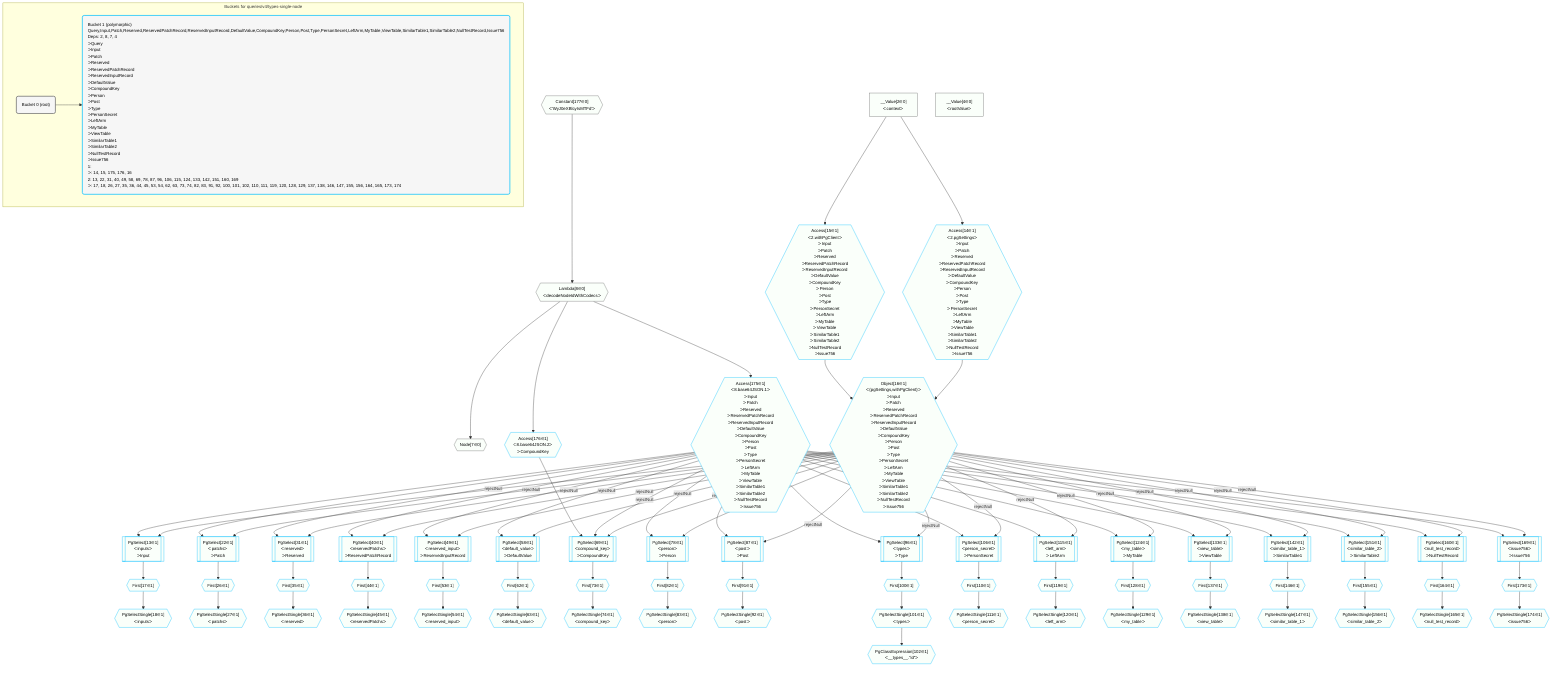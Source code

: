 %%{init: {'themeVariables': { 'fontSize': '12px'}}}%%
graph TD
    classDef path fill:#eee,stroke:#000,color:#000
    classDef plan fill:#fff,stroke-width:1px,color:#000
    classDef itemplan fill:#fff,stroke-width:2px,color:#000
    classDef unbatchedplan fill:#dff,stroke-width:1px,color:#000
    classDef sideeffectplan fill:#fcc,stroke-width:2px,color:#000
    classDef bucket fill:#f6f6f6,color:#000,stroke-width:2px,text-align:left


    %% plan dependencies
    Node7{{"Node[7∈0]"}}:::plan
    Lambda8{{"Lambda[8∈0]<br />ᐸdecodeNodeIdWithCodecsᐳ"}}:::plan
    Lambda8 --> Node7
    Constant177{{"Constant[177∈0]<br />ᐸ'WyJ0eXBlcyIsMTFd'ᐳ"}}:::plan
    Constant177 --> Lambda8
    __Value2["__Value[2∈0]<br />ᐸcontextᐳ"]:::plan
    __Value4["__Value[4∈0]<br />ᐸrootValueᐳ"]:::plan
    PgSelect69[["PgSelect[69∈1]<br />ᐸcompound_keyᐳ<br />ᐳCompoundKey"]]:::plan
    Object16{{"Object[16∈1]<br />ᐸ{pgSettings,withPgClient}ᐳ<br />ᐳInput<br />ᐳPatch<br />ᐳReserved<br />ᐳReservedPatchRecord<br />ᐳReservedInputRecord<br />ᐳDefaultValue<br />ᐳCompoundKey<br />ᐳPerson<br />ᐳPost<br />ᐳType<br />ᐳPersonSecret<br />ᐳLeftArm<br />ᐳMyTable<br />ᐳViewTable<br />ᐳSimilarTable1<br />ᐳSimilarTable2<br />ᐳNullTestRecord<br />ᐳIssue756"}}:::plan
    Access175{{"Access[175∈1]<br />ᐸ8.base64JSON.1ᐳ<br />ᐳInput<br />ᐳPatch<br />ᐳReserved<br />ᐳReservedPatchRecord<br />ᐳReservedInputRecord<br />ᐳDefaultValue<br />ᐳCompoundKey<br />ᐳPerson<br />ᐳPost<br />ᐳType<br />ᐳPersonSecret<br />ᐳLeftArm<br />ᐳMyTable<br />ᐳViewTable<br />ᐳSimilarTable1<br />ᐳSimilarTable2<br />ᐳNullTestRecord<br />ᐳIssue756"}}:::plan
    Access176{{"Access[176∈1]<br />ᐸ8.base64JSON.2ᐳ<br />ᐳCompoundKey"}}:::plan
    Object16 -->|rejectNull| PgSelect69
    Access175 -->|rejectNull| PgSelect69
    Access176 --> PgSelect69
    PgSelect13[["PgSelect[13∈1]<br />ᐸinputsᐳ<br />ᐳInput"]]:::plan
    Object16 -->|rejectNull| PgSelect13
    Access175 --> PgSelect13
    Access14{{"Access[14∈1]<br />ᐸ2.pgSettingsᐳ<br />ᐳInput<br />ᐳPatch<br />ᐳReserved<br />ᐳReservedPatchRecord<br />ᐳReservedInputRecord<br />ᐳDefaultValue<br />ᐳCompoundKey<br />ᐳPerson<br />ᐳPost<br />ᐳType<br />ᐳPersonSecret<br />ᐳLeftArm<br />ᐳMyTable<br />ᐳViewTable<br />ᐳSimilarTable1<br />ᐳSimilarTable2<br />ᐳNullTestRecord<br />ᐳIssue756"}}:::plan
    Access15{{"Access[15∈1]<br />ᐸ2.withPgClientᐳ<br />ᐳInput<br />ᐳPatch<br />ᐳReserved<br />ᐳReservedPatchRecord<br />ᐳReservedInputRecord<br />ᐳDefaultValue<br />ᐳCompoundKey<br />ᐳPerson<br />ᐳPost<br />ᐳType<br />ᐳPersonSecret<br />ᐳLeftArm<br />ᐳMyTable<br />ᐳViewTable<br />ᐳSimilarTable1<br />ᐳSimilarTable2<br />ᐳNullTestRecord<br />ᐳIssue756"}}:::plan
    Access14 & Access15 --> Object16
    PgSelect22[["PgSelect[22∈1]<br />ᐸpatchsᐳ<br />ᐳPatch"]]:::plan
    Object16 -->|rejectNull| PgSelect22
    Access175 --> PgSelect22
    PgSelect31[["PgSelect[31∈1]<br />ᐸreservedᐳ<br />ᐳReserved"]]:::plan
    Object16 -->|rejectNull| PgSelect31
    Access175 --> PgSelect31
    PgSelect40[["PgSelect[40∈1]<br />ᐸreservedPatchsᐳ<br />ᐳReservedPatchRecord"]]:::plan
    Object16 -->|rejectNull| PgSelect40
    Access175 --> PgSelect40
    PgSelect49[["PgSelect[49∈1]<br />ᐸreserved_inputᐳ<br />ᐳReservedInputRecord"]]:::plan
    Object16 -->|rejectNull| PgSelect49
    Access175 --> PgSelect49
    PgSelect58[["PgSelect[58∈1]<br />ᐸdefault_valueᐳ<br />ᐳDefaultValue"]]:::plan
    Object16 -->|rejectNull| PgSelect58
    Access175 --> PgSelect58
    PgSelect78[["PgSelect[78∈1]<br />ᐸpersonᐳ<br />ᐳPerson"]]:::plan
    Object16 -->|rejectNull| PgSelect78
    Access175 --> PgSelect78
    PgSelect87[["PgSelect[87∈1]<br />ᐸpostᐳ<br />ᐳPost"]]:::plan
    Object16 -->|rejectNull| PgSelect87
    Access175 --> PgSelect87
    PgSelect96[["PgSelect[96∈1]<br />ᐸtypesᐳ<br />ᐳType"]]:::plan
    Object16 -->|rejectNull| PgSelect96
    Access175 --> PgSelect96
    PgSelect106[["PgSelect[106∈1]<br />ᐸperson_secretᐳ<br />ᐳPersonSecret"]]:::plan
    Object16 -->|rejectNull| PgSelect106
    Access175 --> PgSelect106
    PgSelect115[["PgSelect[115∈1]<br />ᐸleft_armᐳ<br />ᐳLeftArm"]]:::plan
    Object16 -->|rejectNull| PgSelect115
    Access175 --> PgSelect115
    PgSelect124[["PgSelect[124∈1]<br />ᐸmy_tableᐳ<br />ᐳMyTable"]]:::plan
    Object16 -->|rejectNull| PgSelect124
    Access175 --> PgSelect124
    PgSelect133[["PgSelect[133∈1]<br />ᐸview_tableᐳ<br />ᐳViewTable"]]:::plan
    Object16 -->|rejectNull| PgSelect133
    Access175 --> PgSelect133
    PgSelect142[["PgSelect[142∈1]<br />ᐸsimilar_table_1ᐳ<br />ᐳSimilarTable1"]]:::plan
    Object16 -->|rejectNull| PgSelect142
    Access175 --> PgSelect142
    PgSelect151[["PgSelect[151∈1]<br />ᐸsimilar_table_2ᐳ<br />ᐳSimilarTable2"]]:::plan
    Object16 -->|rejectNull| PgSelect151
    Access175 --> PgSelect151
    PgSelect160[["PgSelect[160∈1]<br />ᐸnull_test_recordᐳ<br />ᐳNullTestRecord"]]:::plan
    Object16 -->|rejectNull| PgSelect160
    Access175 --> PgSelect160
    PgSelect169[["PgSelect[169∈1]<br />ᐸissue756ᐳ<br />ᐳIssue756"]]:::plan
    Object16 -->|rejectNull| PgSelect169
    Access175 --> PgSelect169
    __Value2 --> Access14
    __Value2 --> Access15
    First17{{"First[17∈1]"}}:::plan
    PgSelect13 --> First17
    PgSelectSingle18{{"PgSelectSingle[18∈1]<br />ᐸinputsᐳ"}}:::plan
    First17 --> PgSelectSingle18
    First26{{"First[26∈1]"}}:::plan
    PgSelect22 --> First26
    PgSelectSingle27{{"PgSelectSingle[27∈1]<br />ᐸpatchsᐳ"}}:::plan
    First26 --> PgSelectSingle27
    First35{{"First[35∈1]"}}:::plan
    PgSelect31 --> First35
    PgSelectSingle36{{"PgSelectSingle[36∈1]<br />ᐸreservedᐳ"}}:::plan
    First35 --> PgSelectSingle36
    First44{{"First[44∈1]"}}:::plan
    PgSelect40 --> First44
    PgSelectSingle45{{"PgSelectSingle[45∈1]<br />ᐸreservedPatchsᐳ"}}:::plan
    First44 --> PgSelectSingle45
    First53{{"First[53∈1]"}}:::plan
    PgSelect49 --> First53
    PgSelectSingle54{{"PgSelectSingle[54∈1]<br />ᐸreserved_inputᐳ"}}:::plan
    First53 --> PgSelectSingle54
    First62{{"First[62∈1]"}}:::plan
    PgSelect58 --> First62
    PgSelectSingle63{{"PgSelectSingle[63∈1]<br />ᐸdefault_valueᐳ"}}:::plan
    First62 --> PgSelectSingle63
    First73{{"First[73∈1]"}}:::plan
    PgSelect69 --> First73
    PgSelectSingle74{{"PgSelectSingle[74∈1]<br />ᐸcompound_keyᐳ"}}:::plan
    First73 --> PgSelectSingle74
    First82{{"First[82∈1]"}}:::plan
    PgSelect78 --> First82
    PgSelectSingle83{{"PgSelectSingle[83∈1]<br />ᐸpersonᐳ"}}:::plan
    First82 --> PgSelectSingle83
    First91{{"First[91∈1]"}}:::plan
    PgSelect87 --> First91
    PgSelectSingle92{{"PgSelectSingle[92∈1]<br />ᐸpostᐳ"}}:::plan
    First91 --> PgSelectSingle92
    First100{{"First[100∈1]"}}:::plan
    PgSelect96 --> First100
    PgSelectSingle101{{"PgSelectSingle[101∈1]<br />ᐸtypesᐳ"}}:::plan
    First100 --> PgSelectSingle101
    PgClassExpression102{{"PgClassExpression[102∈1]<br />ᐸ__types__.”id”ᐳ"}}:::plan
    PgSelectSingle101 --> PgClassExpression102
    First110{{"First[110∈1]"}}:::plan
    PgSelect106 --> First110
    PgSelectSingle111{{"PgSelectSingle[111∈1]<br />ᐸperson_secretᐳ"}}:::plan
    First110 --> PgSelectSingle111
    First119{{"First[119∈1]"}}:::plan
    PgSelect115 --> First119
    PgSelectSingle120{{"PgSelectSingle[120∈1]<br />ᐸleft_armᐳ"}}:::plan
    First119 --> PgSelectSingle120
    First128{{"First[128∈1]"}}:::plan
    PgSelect124 --> First128
    PgSelectSingle129{{"PgSelectSingle[129∈1]<br />ᐸmy_tableᐳ"}}:::plan
    First128 --> PgSelectSingle129
    First137{{"First[137∈1]"}}:::plan
    PgSelect133 --> First137
    PgSelectSingle138{{"PgSelectSingle[138∈1]<br />ᐸview_tableᐳ"}}:::plan
    First137 --> PgSelectSingle138
    First146{{"First[146∈1]"}}:::plan
    PgSelect142 --> First146
    PgSelectSingle147{{"PgSelectSingle[147∈1]<br />ᐸsimilar_table_1ᐳ"}}:::plan
    First146 --> PgSelectSingle147
    First155{{"First[155∈1]"}}:::plan
    PgSelect151 --> First155
    PgSelectSingle156{{"PgSelectSingle[156∈1]<br />ᐸsimilar_table_2ᐳ"}}:::plan
    First155 --> PgSelectSingle156
    First164{{"First[164∈1]"}}:::plan
    PgSelect160 --> First164
    PgSelectSingle165{{"PgSelectSingle[165∈1]<br />ᐸnull_test_recordᐳ"}}:::plan
    First164 --> PgSelectSingle165
    First173{{"First[173∈1]"}}:::plan
    PgSelect169 --> First173
    PgSelectSingle174{{"PgSelectSingle[174∈1]<br />ᐸissue756ᐳ"}}:::plan
    First173 --> PgSelectSingle174
    Lambda8 --> Access175
    Lambda8 --> Access176

    %% define steps

    subgraph "Buckets for queries/v4/types-single-node"
    Bucket0("Bucket 0 (root)"):::bucket
    classDef bucket0 stroke:#696969
    class Bucket0,__Value2,__Value4,Node7,Lambda8,Constant177 bucket0
    Bucket1("Bucket 1 (polymorphic)<br />Query,Input,Patch,Reserved,ReservedPatchRecord,ReservedInputRecord,DefaultValue,CompoundKey,Person,Post,Type,PersonSecret,LeftArm,MyTable,ViewTable,SimilarTable1,SimilarTable2,NullTestRecord,Issue756<br />Deps: 2, 8, 7, 4<br />ᐳQuery<br />ᐳInput<br />ᐳPatch<br />ᐳReserved<br />ᐳReservedPatchRecord<br />ᐳReservedInputRecord<br />ᐳDefaultValue<br />ᐳCompoundKey<br />ᐳPerson<br />ᐳPost<br />ᐳType<br />ᐳPersonSecret<br />ᐳLeftArm<br />ᐳMyTable<br />ᐳViewTable<br />ᐳSimilarTable1<br />ᐳSimilarTable2<br />ᐳNullTestRecord<br />ᐳIssue756<br />1: <br />ᐳ: 14, 15, 175, 176, 16<br />2: 13, 22, 31, 40, 49, 58, 69, 78, 87, 96, 106, 115, 124, 133, 142, 151, 160, 169<br />ᐳ: 17, 18, 26, 27, 35, 36, 44, 45, 53, 54, 62, 63, 73, 74, 82, 83, 91, 92, 100, 101, 102, 110, 111, 119, 120, 128, 129, 137, 138, 146, 147, 155, 156, 164, 165, 173, 174"):::bucket
    classDef bucket1 stroke:#00bfff
    class Bucket1,PgSelect13,Access14,Access15,Object16,First17,PgSelectSingle18,PgSelect22,First26,PgSelectSingle27,PgSelect31,First35,PgSelectSingle36,PgSelect40,First44,PgSelectSingle45,PgSelect49,First53,PgSelectSingle54,PgSelect58,First62,PgSelectSingle63,PgSelect69,First73,PgSelectSingle74,PgSelect78,First82,PgSelectSingle83,PgSelect87,First91,PgSelectSingle92,PgSelect96,First100,PgSelectSingle101,PgClassExpression102,PgSelect106,First110,PgSelectSingle111,PgSelect115,First119,PgSelectSingle120,PgSelect124,First128,PgSelectSingle129,PgSelect133,First137,PgSelectSingle138,PgSelect142,First146,PgSelectSingle147,PgSelect151,First155,PgSelectSingle156,PgSelect160,First164,PgSelectSingle165,PgSelect169,First173,PgSelectSingle174,Access175,Access176 bucket1
    Bucket0 --> Bucket1
    classDef unary fill:#fafffa,borderWidth:8px
    class Node7,Lambda8,__Value2,__Value4,Constant177,PgSelect69,PgSelect13,Object16,PgSelect22,PgSelect31,PgSelect40,PgSelect49,PgSelect58,PgSelect78,PgSelect87,PgSelect96,PgSelect106,PgSelect115,PgSelect124,PgSelect133,PgSelect142,PgSelect151,PgSelect160,PgSelect169,Access14,Access15,First17,PgSelectSingle18,First26,PgSelectSingle27,First35,PgSelectSingle36,First44,PgSelectSingle45,First53,PgSelectSingle54,First62,PgSelectSingle63,First73,PgSelectSingle74,First82,PgSelectSingle83,First91,PgSelectSingle92,First100,PgSelectSingle101,PgClassExpression102,First110,PgSelectSingle111,First119,PgSelectSingle120,First128,PgSelectSingle129,First137,PgSelectSingle138,First146,PgSelectSingle147,First155,PgSelectSingle156,First164,PgSelectSingle165,First173,PgSelectSingle174,Access175,Access176 unary
    end